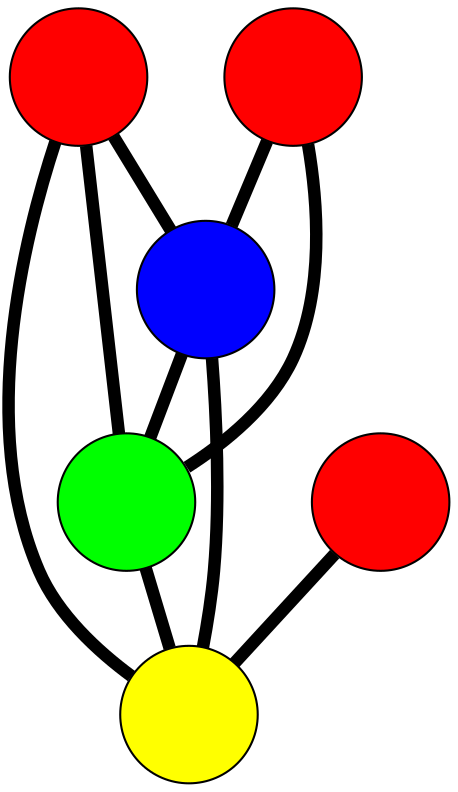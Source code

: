 graph G {
	graph [bb="-92.805,-151.97,129.9,164.67",
		overlap=false,
		sep=0.0,
		splines=true
	];
	node [color=black,
		fixedsize=true,
		fontname="Latin Modern Math",
		fontsize=42,
		height=.92,
		label="\N",
		penwidth=1,
		shape=circle,
		width=.92
	];
	edge [color=black,
		penwidth=6,
		style=bold
	];
	0	 [fillcolor=red,
		height=0.91667,
		label="",
		pos="-59.805,-46.188",
		style=filled,
		width=0.91667];
	3	 [fillcolor=blue,
		height=0.91667,
		label="",
		pos="-56.587,34.893",
		style=filled,
		width=0.91667];
	0 -- 3	 [pos="-58.496,-13.209 -58.301,-8.299 -58.1,-3.2352 -57.905,1.6801"];
	4	 [fillcolor=green,
		height=0.91667,
		label="",
		pos="20.457,43.56",
		style=filled,
		width=0.91667];
	0 -- 4	 [pos="-37.448,-21.188 -26.315,-8.7403 -12.896,6.2646 -1.7805,18.694"];
	5	 [fillcolor=yellow,
		height=0.91667,
		label="",
		pos="27.862,-44.962",
		style=filled,
		width=0.91667];
	0 -- 5	 [pos="-26.662,-45.724 -19.68,-45.627 -12.312,-45.524 -5.3278,-45.426"];
	1	 [fillcolor=red,
		height=0.91667,
		label="",
		pos="-28.824,131.67",
		style=filled,
		width=0.91667];
	1 -- 3	 [pos="-37.992,99.711 -41.024,89.14 -44.397,77.383 -47.429,66.815"];
	1 -- 4	 [pos="-12.688,102.82 -7.2417,93.081 -1.1642,82.215 4.2844,72.474"];
	2	 [fillcolor=red,
		height=0.91667,
		label="",
		pos="96.897,-118.97",
		style=filled,
		width=0.91667];
	2 -- 5	 [pos="74.292,-94.736 66.664,-86.558 58.15,-77.431 50.518,-69.249"];
	3 -- 4	 [pos="-23.466,38.619 -19.877,39.022 -16.224,39.433 -12.636,39.837"];
	3 -- 5	 [pos="-32.161,11.796 -20.859,1.1091 -7.4757,-11.546 3.7827,-22.192"];
	4 -- 5	 [pos="23.215,10.598 23.831,3.2244 24.486,-4.5973 25.103,-11.972"];
}
